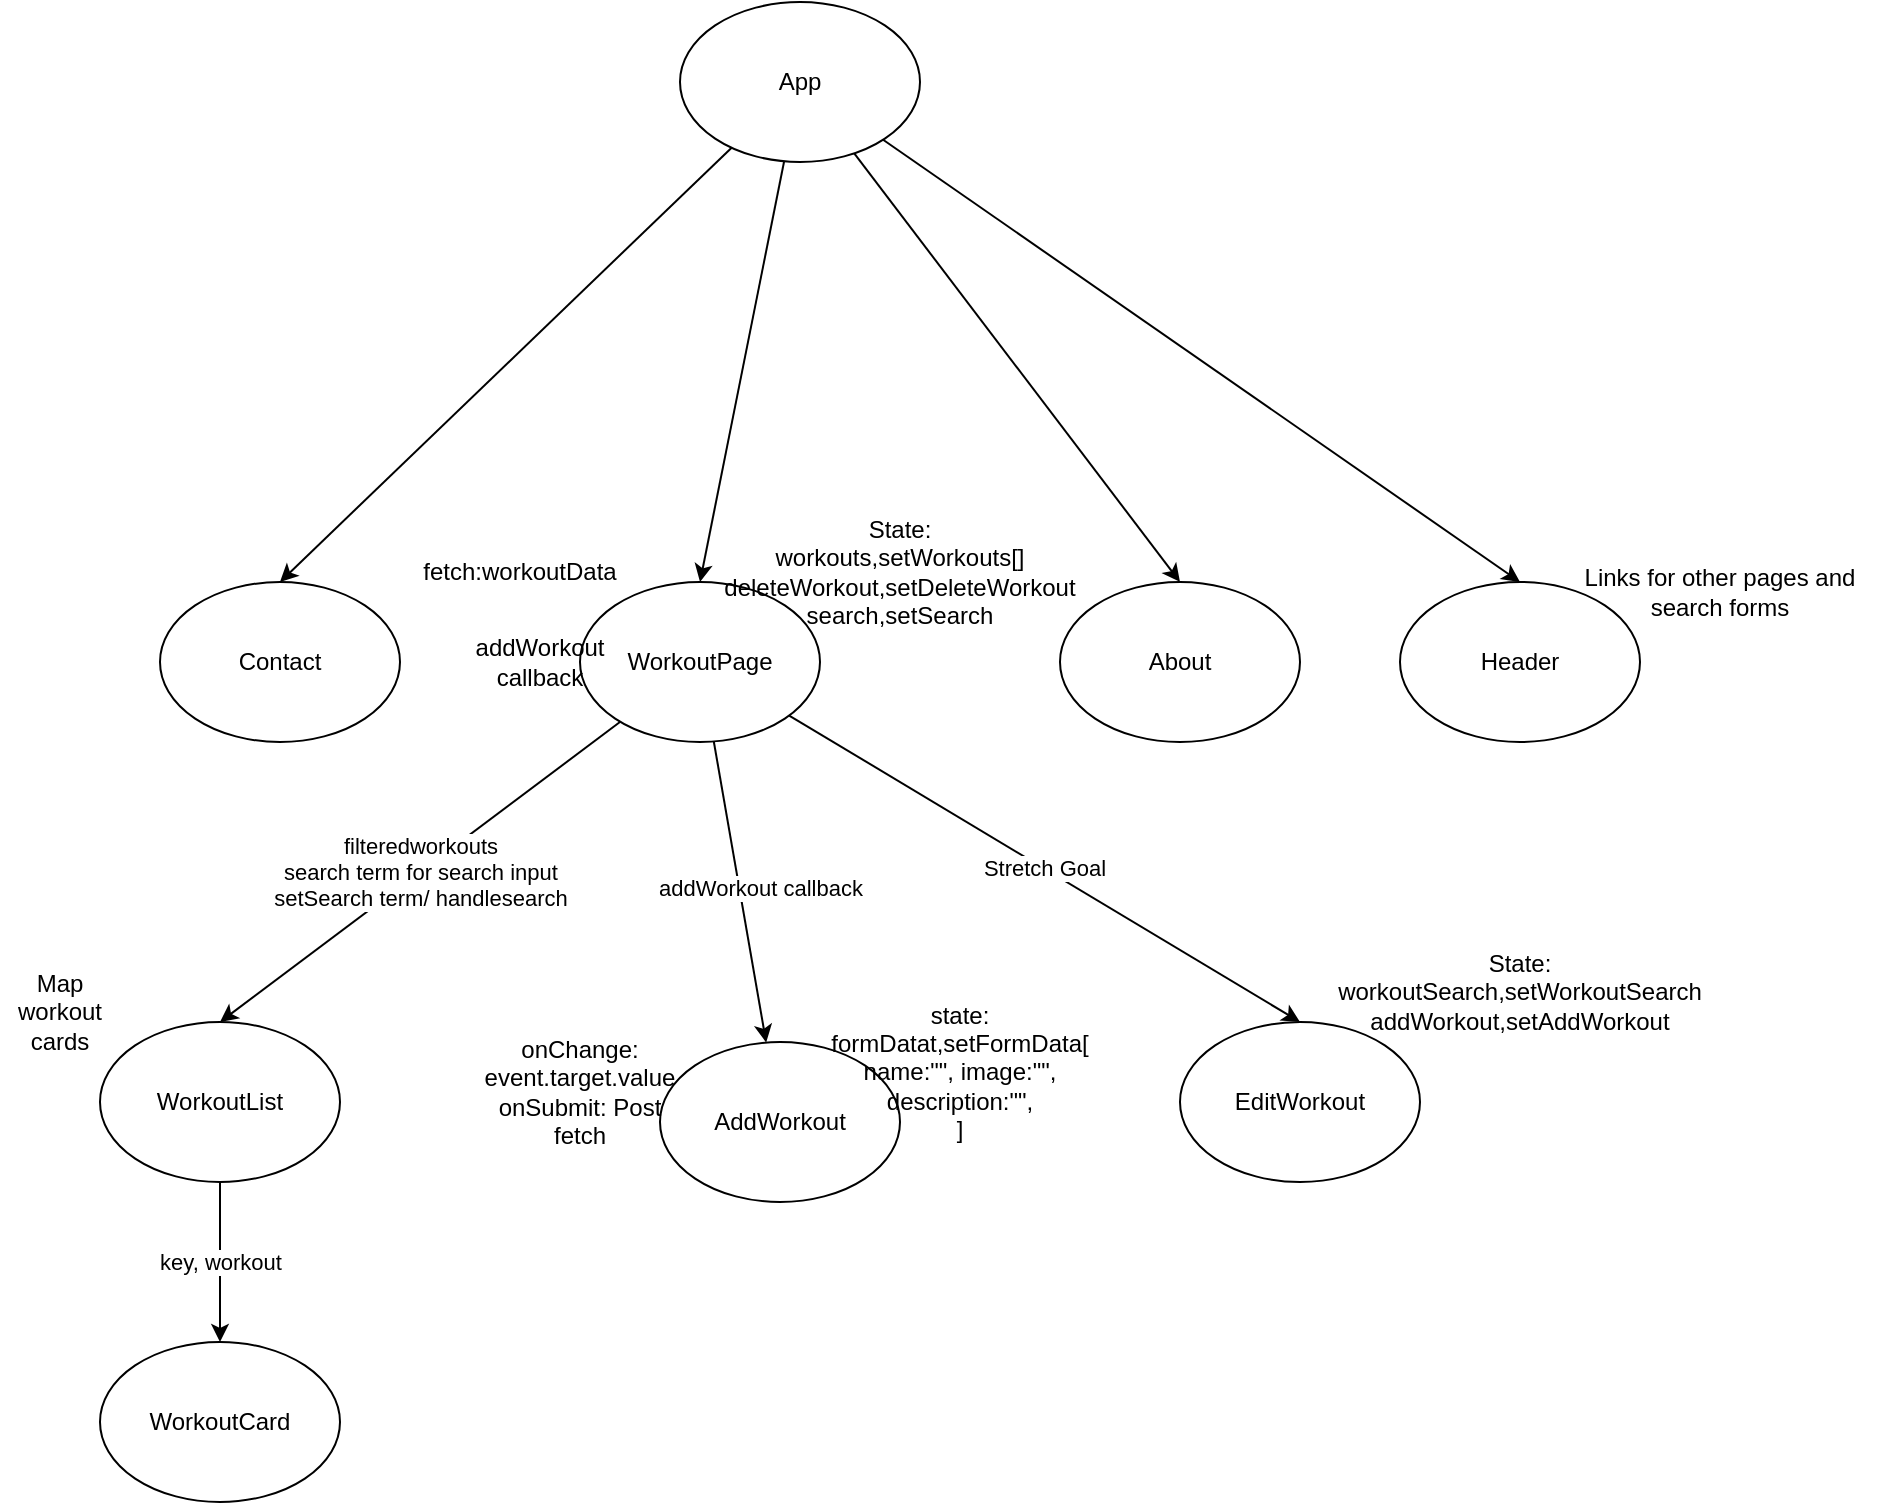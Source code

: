 <mxfile>
    <diagram id="D4J3AJxMe19T4933es7n" name="Page-1">
        <mxGraphModel dx="406" dy="500" grid="1" gridSize="10" guides="1" tooltips="1" connect="1" arrows="1" fold="1" page="1" pageScale="1" pageWidth="850" pageHeight="1100" math="0" shadow="0">
            <root>
                <mxCell id="0"/>
                <mxCell id="1" parent="0"/>
                <mxCell id="9" style="edgeStyle=none;html=1;entryX=0.5;entryY=0;entryDx=0;entryDy=0;" edge="1" parent="1" source="2" target="6">
                    <mxGeometry relative="1" as="geometry"/>
                </mxCell>
                <mxCell id="10" style="edgeStyle=none;html=1;entryX=0.5;entryY=0;entryDx=0;entryDy=0;" edge="1" parent="1" source="2" target="4">
                    <mxGeometry relative="1" as="geometry"/>
                </mxCell>
                <mxCell id="36" style="edgeStyle=none;html=1;entryX=0.5;entryY=0;entryDx=0;entryDy=0;" edge="1" parent="1" source="2" target="33">
                    <mxGeometry relative="1" as="geometry"/>
                </mxCell>
                <mxCell id="39" style="edgeStyle=none;html=1;entryX=0.5;entryY=0;entryDx=0;entryDy=0;" edge="1" parent="1" source="2" target="14">
                    <mxGeometry relative="1" as="geometry"/>
                </mxCell>
                <mxCell id="2" value="App" style="ellipse;whiteSpace=wrap;html=1;" vertex="1" parent="1">
                    <mxGeometry x="390" y="60" width="120" height="80" as="geometry"/>
                </mxCell>
                <mxCell id="4" value="Contact" style="ellipse;whiteSpace=wrap;html=1;" vertex="1" parent="1">
                    <mxGeometry x="130" y="350" width="120" height="80" as="geometry"/>
                </mxCell>
                <mxCell id="6" value="About" style="ellipse;whiteSpace=wrap;html=1;" vertex="1" parent="1">
                    <mxGeometry x="580" y="350" width="120" height="80" as="geometry"/>
                </mxCell>
                <mxCell id="17" value="Stretch Goal" style="edgeStyle=none;html=1;entryX=0.5;entryY=0;entryDx=0;entryDy=0;" edge="1" parent="1" source="14" target="30">
                    <mxGeometry relative="1" as="geometry">
                        <mxPoint x="525.56" y="693.469" as="targetPoint"/>
                    </mxGeometry>
                </mxCell>
                <mxCell id="20" value="filteredworkouts&lt;br&gt;search term for search input&lt;br&gt;setSearch term/ handlesearch" style="edgeStyle=none;html=1;entryX=0.5;entryY=0;entryDx=0;entryDy=0;" edge="1" parent="1" source="14" target="18">
                    <mxGeometry relative="1" as="geometry"/>
                </mxCell>
                <mxCell id="38" value="addWorkout callback" style="edgeStyle=none;html=1;" edge="1" parent="1" source="14" target="28">
                    <mxGeometry y="10" relative="1" as="geometry">
                        <mxPoint as="offset"/>
                    </mxGeometry>
                </mxCell>
                <mxCell id="14" value="WorkoutPage" style="ellipse;whiteSpace=wrap;html=1;" vertex="1" parent="1">
                    <mxGeometry x="340" y="350" width="120" height="80" as="geometry"/>
                </mxCell>
                <mxCell id="23" value="key, workout" style="edgeStyle=none;html=1;" edge="1" parent="1" source="18" target="22">
                    <mxGeometry relative="1" as="geometry"/>
                </mxCell>
                <mxCell id="18" value="WorkoutList" style="ellipse;whiteSpace=wrap;html=1;" vertex="1" parent="1">
                    <mxGeometry x="100" y="570" width="120" height="80" as="geometry"/>
                </mxCell>
                <mxCell id="22" value="WorkoutCard" style="ellipse;whiteSpace=wrap;html=1;" vertex="1" parent="1">
                    <mxGeometry x="100" y="730" width="120" height="80" as="geometry"/>
                </mxCell>
                <mxCell id="24" value="State:&lt;br&gt;workoutSearch,setWorkoutSearch&lt;br&gt;addWorkout,setAddWorkout" style="text;html=1;strokeColor=none;fillColor=none;align=center;verticalAlign=middle;whiteSpace=wrap;rounded=0;" vertex="1" parent="1">
                    <mxGeometry x="780" y="540" width="60" height="30" as="geometry"/>
                </mxCell>
                <mxCell id="26" value="fetch:workoutData" style="text;html=1;strokeColor=none;fillColor=none;align=center;verticalAlign=middle;whiteSpace=wrap;rounded=0;" vertex="1" parent="1">
                    <mxGeometry x="280" y="330" width="60" height="30" as="geometry"/>
                </mxCell>
                <mxCell id="27" value="State:&lt;br&gt;workouts,setWorkouts[]&lt;br&gt;deleteWorkout,setDeleteWorkout&lt;br&gt;search,setSearch" style="text;html=1;strokeColor=none;fillColor=none;align=center;verticalAlign=middle;whiteSpace=wrap;rounded=0;" vertex="1" parent="1">
                    <mxGeometry x="470" y="330" width="60" height="30" as="geometry"/>
                </mxCell>
                <mxCell id="28" value="AddWorkout" style="ellipse;whiteSpace=wrap;html=1;" vertex="1" parent="1">
                    <mxGeometry x="380" y="580" width="120" height="80" as="geometry"/>
                </mxCell>
                <mxCell id="30" value="EditWorkout" style="ellipse;whiteSpace=wrap;html=1;" vertex="1" parent="1">
                    <mxGeometry x="640" y="570" width="120" height="80" as="geometry"/>
                </mxCell>
                <mxCell id="33" value="Header" style="ellipse;whiteSpace=wrap;html=1;" vertex="1" parent="1">
                    <mxGeometry x="750" y="350" width="120" height="80" as="geometry"/>
                </mxCell>
                <mxCell id="37" value="Links for other pages and search forms" style="text;html=1;strokeColor=none;fillColor=none;align=center;verticalAlign=middle;whiteSpace=wrap;rounded=0;" vertex="1" parent="1">
                    <mxGeometry x="830" y="340" width="160" height="30" as="geometry"/>
                </mxCell>
                <mxCell id="40" value="Map workout cards" style="text;html=1;strokeColor=none;fillColor=none;align=center;verticalAlign=middle;whiteSpace=wrap;rounded=0;" vertex="1" parent="1">
                    <mxGeometry x="50" y="550" width="60" height="30" as="geometry"/>
                </mxCell>
                <mxCell id="42" value="addWorkout callback" style="text;html=1;strokeColor=none;fillColor=none;align=center;verticalAlign=middle;whiteSpace=wrap;rounded=0;" vertex="1" parent="1">
                    <mxGeometry x="290" y="375" width="60" height="30" as="geometry"/>
                </mxCell>
                <mxCell id="44" value="state:&lt;br&gt;formDatat,setFormData[&lt;br&gt;name:&quot;&quot;, image:&quot;&quot;,&lt;br&gt;description:&quot;&quot;,&lt;br&gt;]" style="text;html=1;strokeColor=none;fillColor=none;align=center;verticalAlign=middle;whiteSpace=wrap;rounded=0;" vertex="1" parent="1">
                    <mxGeometry x="500" y="580" width="60" height="30" as="geometry"/>
                </mxCell>
                <mxCell id="45" value="onChange:&lt;br&gt;event.target.value&lt;br&gt;onSubmit: Post fetch" style="text;html=1;strokeColor=none;fillColor=none;align=center;verticalAlign=middle;whiteSpace=wrap;rounded=0;" vertex="1" parent="1">
                    <mxGeometry x="310" y="590" width="60" height="30" as="geometry"/>
                </mxCell>
            </root>
        </mxGraphModel>
    </diagram>
</mxfile>